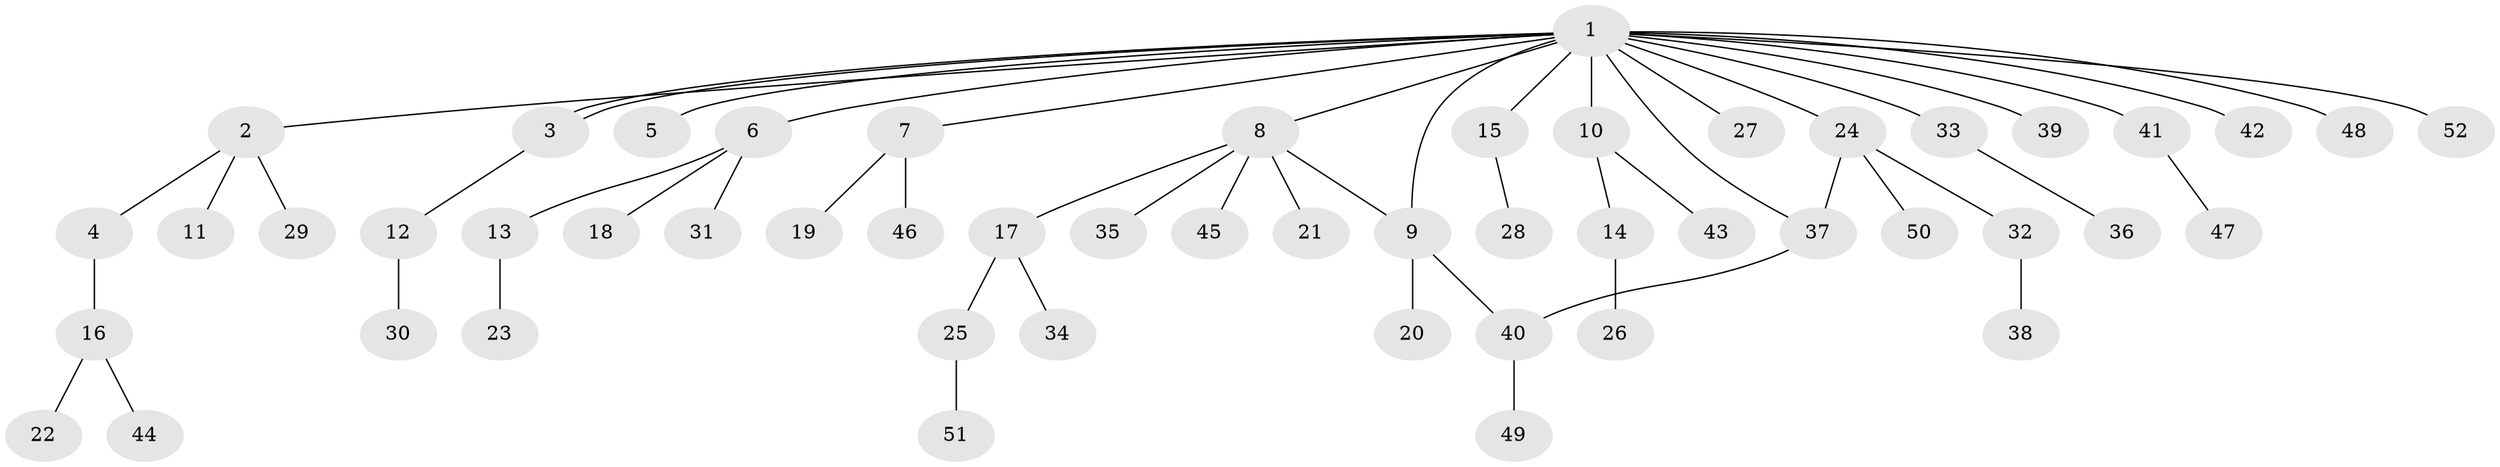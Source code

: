 // Generated by graph-tools (version 1.1) at 2025/48/03/09/25 04:48:14]
// undirected, 52 vertices, 55 edges
graph export_dot {
graph [start="1"]
  node [color=gray90,style=filled];
  1;
  2;
  3;
  4;
  5;
  6;
  7;
  8;
  9;
  10;
  11;
  12;
  13;
  14;
  15;
  16;
  17;
  18;
  19;
  20;
  21;
  22;
  23;
  24;
  25;
  26;
  27;
  28;
  29;
  30;
  31;
  32;
  33;
  34;
  35;
  36;
  37;
  38;
  39;
  40;
  41;
  42;
  43;
  44;
  45;
  46;
  47;
  48;
  49;
  50;
  51;
  52;
  1 -- 2;
  1 -- 3;
  1 -- 3;
  1 -- 5;
  1 -- 6;
  1 -- 7;
  1 -- 8;
  1 -- 9;
  1 -- 10;
  1 -- 15;
  1 -- 24;
  1 -- 27;
  1 -- 33;
  1 -- 37;
  1 -- 39;
  1 -- 41;
  1 -- 42;
  1 -- 48;
  1 -- 52;
  2 -- 4;
  2 -- 11;
  2 -- 29;
  3 -- 12;
  4 -- 16;
  6 -- 13;
  6 -- 18;
  6 -- 31;
  7 -- 19;
  7 -- 46;
  8 -- 9;
  8 -- 17;
  8 -- 21;
  8 -- 35;
  8 -- 45;
  9 -- 20;
  9 -- 40;
  10 -- 14;
  10 -- 43;
  12 -- 30;
  13 -- 23;
  14 -- 26;
  15 -- 28;
  16 -- 22;
  16 -- 44;
  17 -- 25;
  17 -- 34;
  24 -- 32;
  24 -- 37;
  24 -- 50;
  25 -- 51;
  32 -- 38;
  33 -- 36;
  37 -- 40;
  40 -- 49;
  41 -- 47;
}

